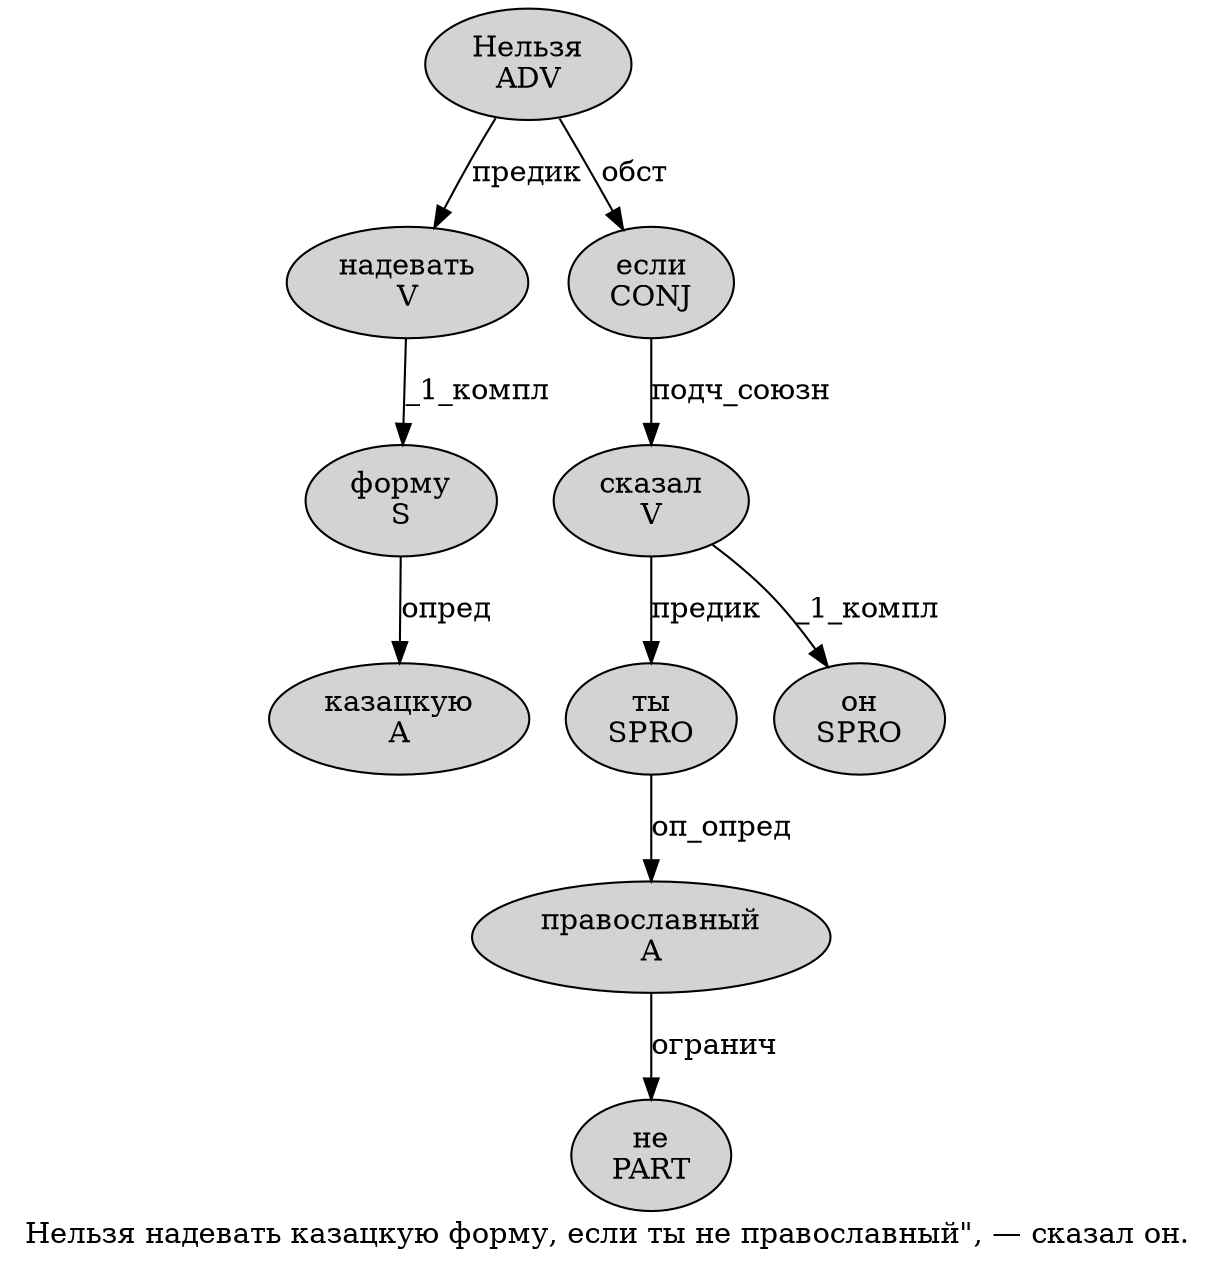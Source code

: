 digraph SENTENCE_1658 {
	graph [label="Нельзя надевать казацкую форму, если ты не православный\", — сказал он."]
	node [style=filled]
		0 [label="Нельзя
ADV" color="" fillcolor=lightgray penwidth=1 shape=ellipse]
		1 [label="надевать
V" color="" fillcolor=lightgray penwidth=1 shape=ellipse]
		2 [label="казацкую
A" color="" fillcolor=lightgray penwidth=1 shape=ellipse]
		3 [label="форму
S" color="" fillcolor=lightgray penwidth=1 shape=ellipse]
		5 [label="если
CONJ" color="" fillcolor=lightgray penwidth=1 shape=ellipse]
		6 [label="ты
SPRO" color="" fillcolor=lightgray penwidth=1 shape=ellipse]
		7 [label="не
PART" color="" fillcolor=lightgray penwidth=1 shape=ellipse]
		8 [label="православный
A" color="" fillcolor=lightgray penwidth=1 shape=ellipse]
		12 [label="сказал
V" color="" fillcolor=lightgray penwidth=1 shape=ellipse]
		13 [label="он
SPRO" color="" fillcolor=lightgray penwidth=1 shape=ellipse]
			0 -> 1 [label="предик"]
			0 -> 5 [label="обст"]
			1 -> 3 [label="_1_компл"]
			12 -> 6 [label="предик"]
			12 -> 13 [label="_1_компл"]
			6 -> 8 [label="оп_опред"]
			5 -> 12 [label="подч_союзн"]
			8 -> 7 [label="огранич"]
			3 -> 2 [label="опред"]
}